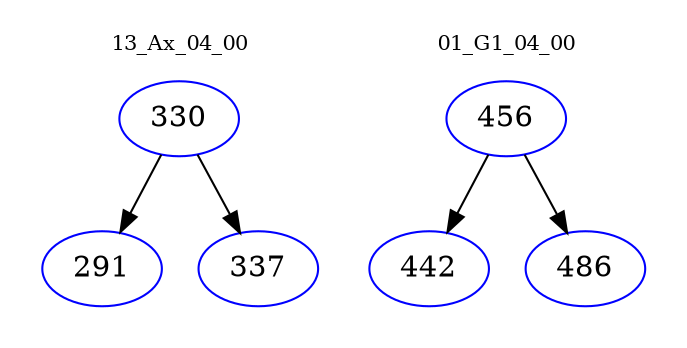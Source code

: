 digraph{
subgraph cluster_0 {
color = white
label = "13_Ax_04_00";
fontsize=10;
T0_330 [label="330", color="blue"]
T0_330 -> T0_291 [color="black"]
T0_291 [label="291", color="blue"]
T0_330 -> T0_337 [color="black"]
T0_337 [label="337", color="blue"]
}
subgraph cluster_1 {
color = white
label = "01_G1_04_00";
fontsize=10;
T1_456 [label="456", color="blue"]
T1_456 -> T1_442 [color="black"]
T1_442 [label="442", color="blue"]
T1_456 -> T1_486 [color="black"]
T1_486 [label="486", color="blue"]
}
}
